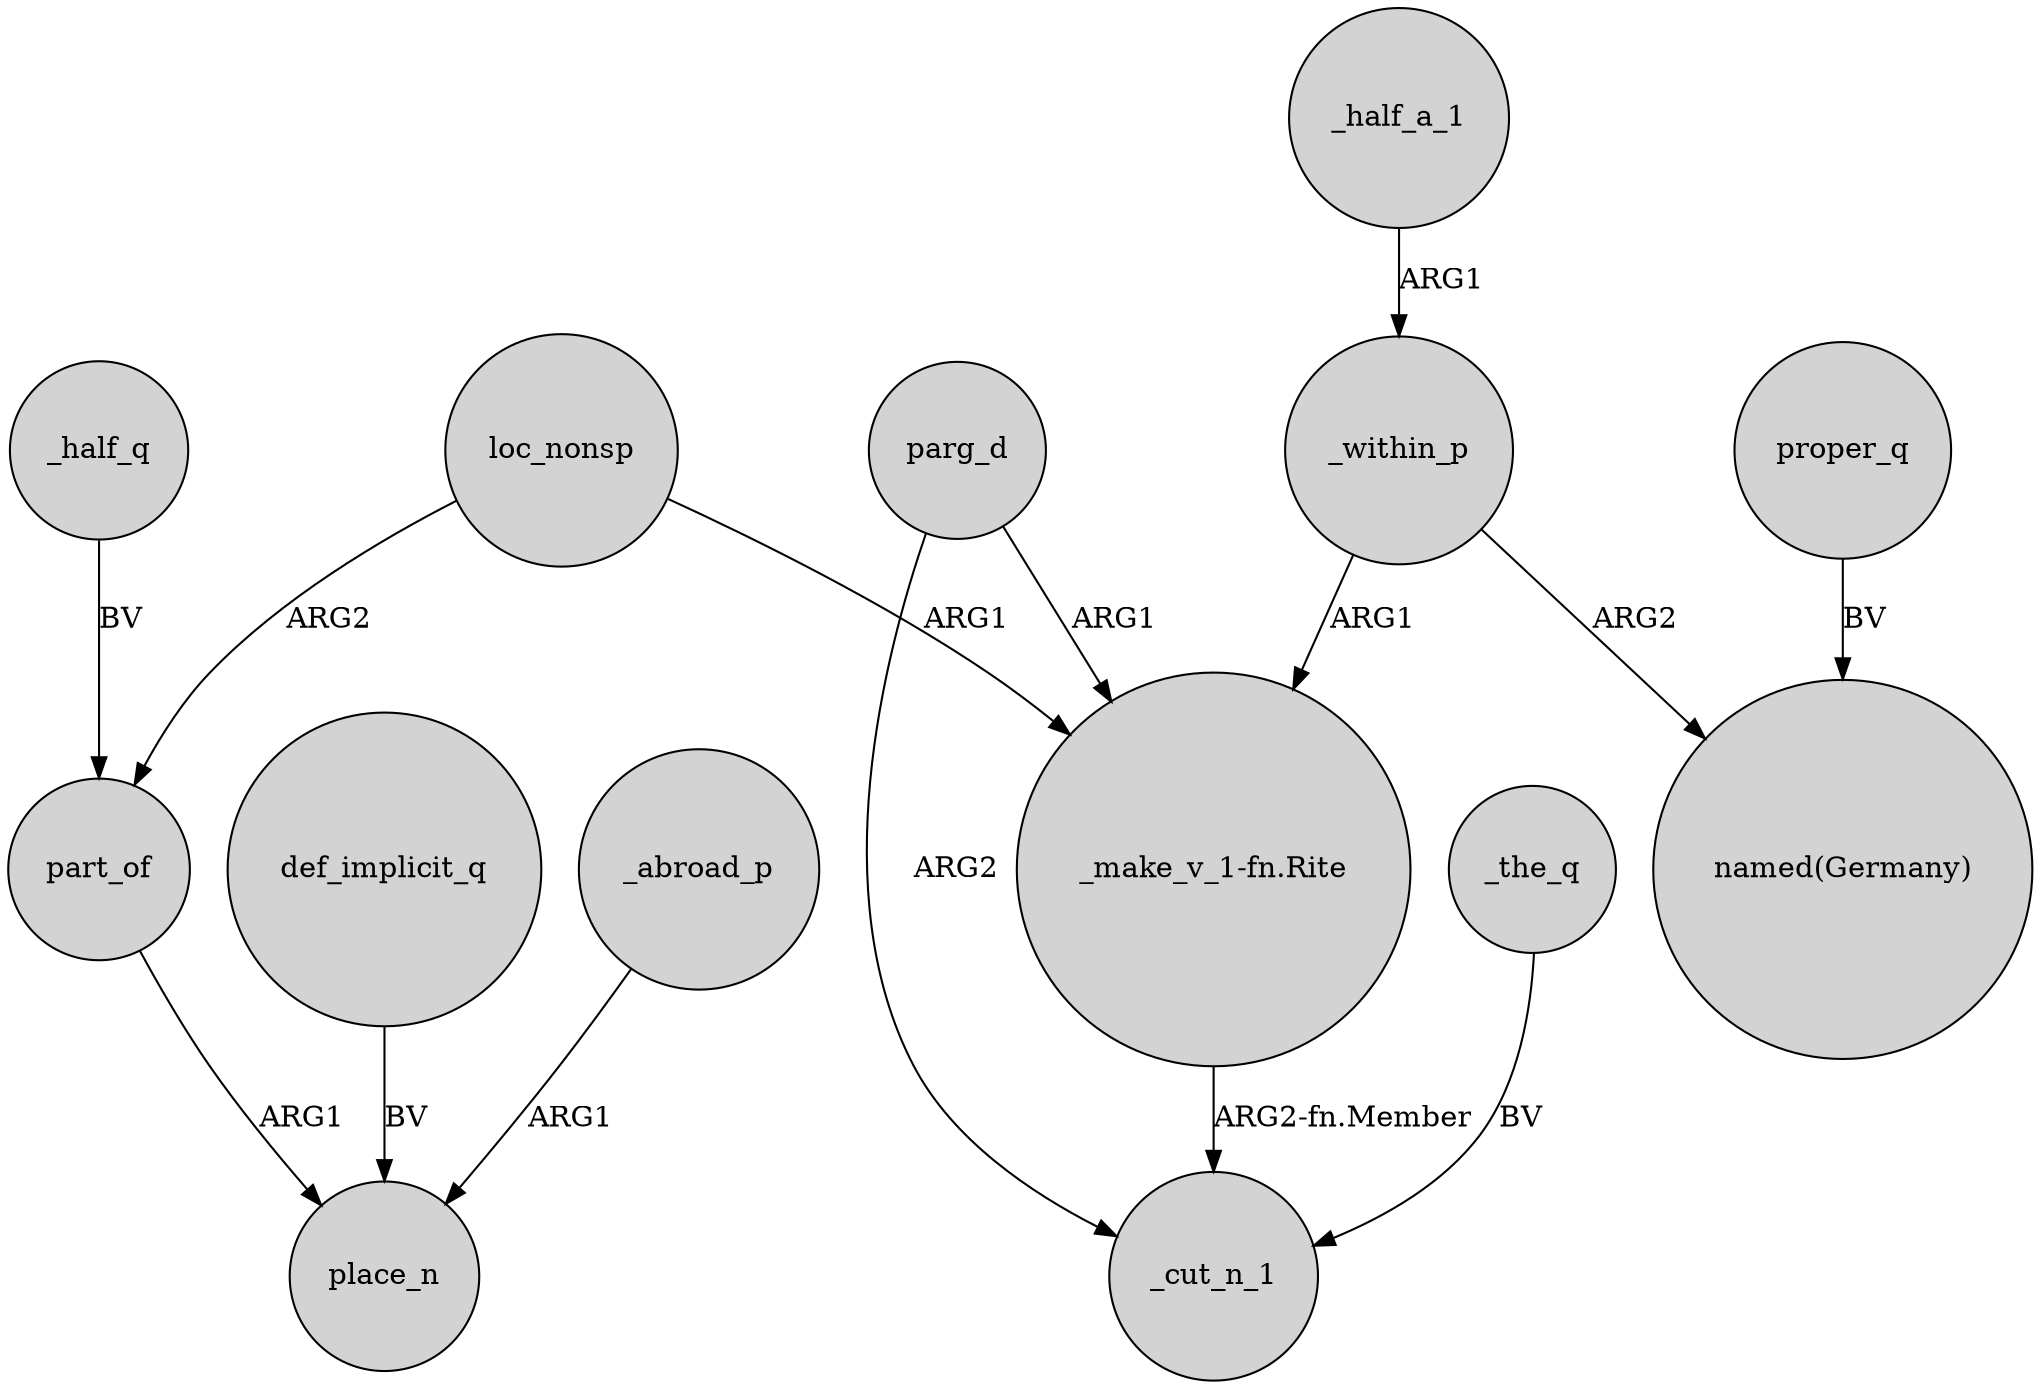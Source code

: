 digraph {
	node [shape=circle style=filled]
	_half_q -> part_of [label=BV]
	parg_d -> "_make_v_1-fn.Rite" [label=ARG1]
	proper_q -> "named(Germany)" [label=BV]
	_within_p -> "_make_v_1-fn.Rite" [label=ARG1]
	part_of -> place_n [label=ARG1]
	def_implicit_q -> place_n [label=BV]
	loc_nonsp -> "_make_v_1-fn.Rite" [label=ARG1]
	loc_nonsp -> part_of [label=ARG2]
	parg_d -> _cut_n_1 [label=ARG2]
	_the_q -> _cut_n_1 [label=BV]
	_abroad_p -> place_n [label=ARG1]
	"_make_v_1-fn.Rite" -> _cut_n_1 [label="ARG2-fn.Member"]
	_half_a_1 -> _within_p [label=ARG1]
	_within_p -> "named(Germany)" [label=ARG2]
}
